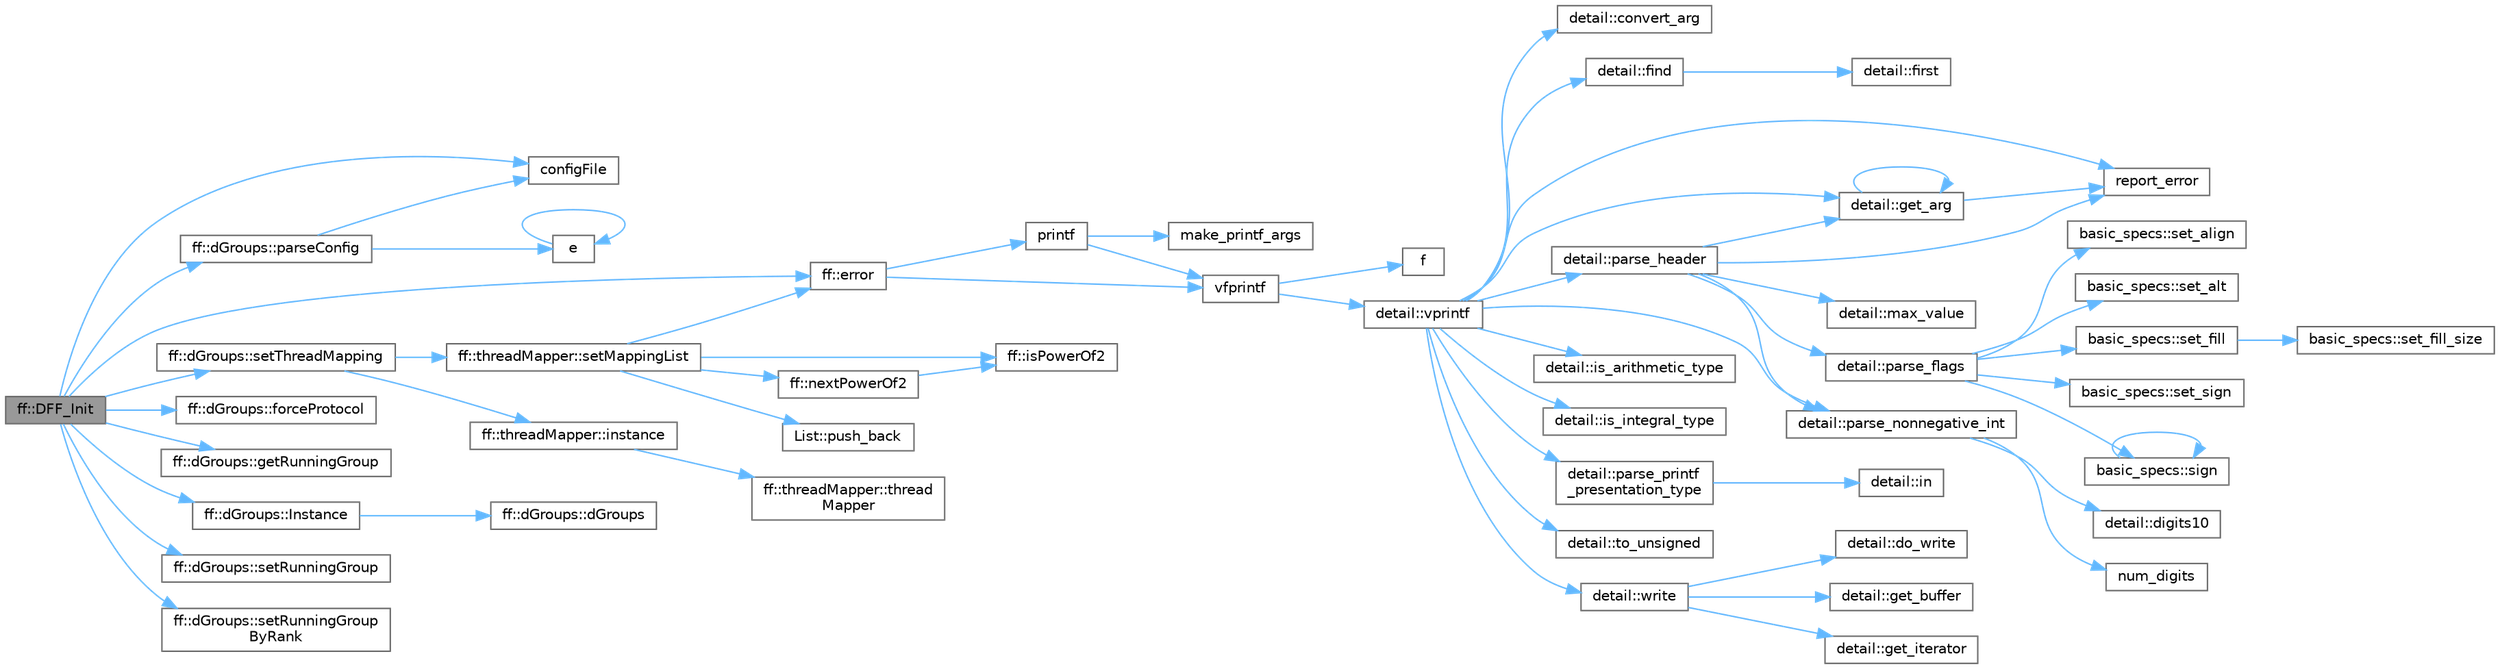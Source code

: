 digraph "ff::DFF_Init"
{
 // LATEX_PDF_SIZE
  bgcolor="transparent";
  edge [fontname=Helvetica,fontsize=10,labelfontname=Helvetica,labelfontsize=10];
  node [fontname=Helvetica,fontsize=10,shape=box,height=0.2,width=0.4];
  rankdir="LR";
  Node1 [id="Node000001",label="ff::DFF_Init",height=0.2,width=0.4,color="gray40", fillcolor="grey60", style="filled", fontcolor="black",tooltip=" "];
  Node1 -> Node2 [id="edge1_Node000001_Node000002",color="steelblue1",style="solid",tooltip=" "];
  Node2 [id="Node000002",label="configFile",height=0.2,width=0.4,color="grey40", fillcolor="white", style="filled",URL="$dff__run_8cpp.html#a38ae412dc79c65b339fe314c3aaf4544",tooltip=" "];
  Node1 -> Node3 [id="edge2_Node000001_Node000003",color="steelblue1",style="solid",tooltip=" "];
  Node3 [id="Node000003",label="ff::error",height=0.2,width=0.4,color="grey40", fillcolor="white", style="filled",URL="$namespaceff.html#a27d926d29b55e019eba5b70672301d82",tooltip=" "];
  Node3 -> Node4 [id="edge3_Node000003_Node000004",color="steelblue1",style="solid",tooltip=" "];
  Node4 [id="Node000004",label="printf",height=0.2,width=0.4,color="grey40", fillcolor="white", style="filled",URL="$printf_8h.html#aee3ed3a831f25f07e7be3919fff2203a",tooltip=" "];
  Node4 -> Node5 [id="edge4_Node000004_Node000005",color="steelblue1",style="solid",tooltip=" "];
  Node5 [id="Node000005",label="make_printf_args",height=0.2,width=0.4,color="grey40", fillcolor="white", style="filled",URL="$printf_8h.html#a27dcc0efcda04388971dbea3c875f122",tooltip=" "];
  Node4 -> Node6 [id="edge5_Node000004_Node000006",color="steelblue1",style="solid",tooltip=" "];
  Node6 [id="Node000006",label="vfprintf",height=0.2,width=0.4,color="grey40", fillcolor="white", style="filled",URL="$printf_8h.html#abb30aad964fc771fb52cf3ad88649df2",tooltip=" "];
  Node6 -> Node7 [id="edge6_Node000006_Node000007",color="steelblue1",style="solid",tooltip=" "];
  Node7 [id="Node000007",label="f",height=0.2,width=0.4,color="grey40", fillcolor="white", style="filled",URL="$cxx11__tensor__map_8cpp.html#a7f507fea02198f6cb81c86640c7b1a4e",tooltip=" "];
  Node6 -> Node8 [id="edge7_Node000006_Node000008",color="steelblue1",style="solid",tooltip=" "];
  Node8 [id="Node000008",label="detail::vprintf",height=0.2,width=0.4,color="grey40", fillcolor="white", style="filled",URL="$namespacedetail.html#a1c8c2218e4c822aa8f743fb9c573717f",tooltip=" "];
  Node8 -> Node9 [id="edge8_Node000008_Node000009",color="steelblue1",style="solid",tooltip=" "];
  Node9 [id="Node000009",label="detail::convert_arg",height=0.2,width=0.4,color="grey40", fillcolor="white", style="filled",URL="$namespacedetail.html#a03c11572c9a664266d6925f327dec7f3",tooltip=" "];
  Node8 -> Node10 [id="edge9_Node000008_Node000010",color="steelblue1",style="solid",tooltip=" "];
  Node10 [id="Node000010",label="detail::find",height=0.2,width=0.4,color="grey40", fillcolor="white", style="filled",URL="$namespacedetail.html#a6b71952fab3dc32f3edb2c3e9811d8d9",tooltip=" "];
  Node10 -> Node11 [id="edge10_Node000010_Node000011",color="steelblue1",style="solid",tooltip=" "];
  Node11 [id="Node000011",label="detail::first",height=0.2,width=0.4,color="grey40", fillcolor="white", style="filled",URL="$namespacedetail.html#a02319a3deb124802b88b61f85987df5e",tooltip=" "];
  Node8 -> Node12 [id="edge11_Node000008_Node000012",color="steelblue1",style="solid",tooltip=" "];
  Node12 [id="Node000012",label="detail::get_arg",height=0.2,width=0.4,color="grey40", fillcolor="white", style="filled",URL="$namespacedetail.html#a342ef250e45bd09b2ef666b6fae1c355",tooltip=" "];
  Node12 -> Node12 [id="edge12_Node000012_Node000012",color="steelblue1",style="solid",tooltip=" "];
  Node12 -> Node13 [id="edge13_Node000012_Node000013",color="steelblue1",style="solid",tooltip=" "];
  Node13 [id="Node000013",label="report_error",height=0.2,width=0.4,color="grey40", fillcolor="white", style="filled",URL="$format-inl_8h.html#a5555893692b00b61b3886349332fd01f",tooltip=" "];
  Node8 -> Node14 [id="edge14_Node000008_Node000014",color="steelblue1",style="solid",tooltip=" "];
  Node14 [id="Node000014",label="detail::is_arithmetic_type",height=0.2,width=0.4,color="grey40", fillcolor="white", style="filled",URL="$namespacedetail.html#a802c50a56a3495fdab6020b375ba1389",tooltip=" "];
  Node8 -> Node15 [id="edge15_Node000008_Node000015",color="steelblue1",style="solid",tooltip=" "];
  Node15 [id="Node000015",label="detail::is_integral_type",height=0.2,width=0.4,color="grey40", fillcolor="white", style="filled",URL="$namespacedetail.html#a2a60f8d1bee41b803f43fc42b707b5d1",tooltip=" "];
  Node8 -> Node16 [id="edge16_Node000008_Node000016",color="steelblue1",style="solid",tooltip=" "];
  Node16 [id="Node000016",label="detail::parse_header",height=0.2,width=0.4,color="grey40", fillcolor="white", style="filled",URL="$namespacedetail.html#afc9d93e58b8edb8077f8bc8eee7f4035",tooltip=" "];
  Node16 -> Node12 [id="edge17_Node000016_Node000012",color="steelblue1",style="solid",tooltip=" "];
  Node16 -> Node17 [id="edge18_Node000016_Node000017",color="steelblue1",style="solid",tooltip=" "];
  Node17 [id="Node000017",label="detail::max_value",height=0.2,width=0.4,color="grey40", fillcolor="white", style="filled",URL="$namespacedetail.html#a45c2130c44ebe54179eafcee3cda2bfb",tooltip=" "];
  Node16 -> Node18 [id="edge19_Node000016_Node000018",color="steelblue1",style="solid",tooltip=" "];
  Node18 [id="Node000018",label="detail::parse_flags",height=0.2,width=0.4,color="grey40", fillcolor="white", style="filled",URL="$namespacedetail.html#a4213daed116a37e1767881da51238261",tooltip=" "];
  Node18 -> Node19 [id="edge20_Node000018_Node000019",color="steelblue1",style="solid",tooltip=" "];
  Node19 [id="Node000019",label="basic_specs::set_align",height=0.2,width=0.4,color="grey40", fillcolor="white", style="filled",URL="$classbasic__specs.html#ad73b6f854341aaabc744bf54e6ea6af6",tooltip=" "];
  Node18 -> Node20 [id="edge21_Node000018_Node000020",color="steelblue1",style="solid",tooltip=" "];
  Node20 [id="Node000020",label="basic_specs::set_alt",height=0.2,width=0.4,color="grey40", fillcolor="white", style="filled",URL="$classbasic__specs.html#a5f10314706a8a3d579f882f30d283b61",tooltip=" "];
  Node18 -> Node21 [id="edge22_Node000018_Node000021",color="steelblue1",style="solid",tooltip=" "];
  Node21 [id="Node000021",label="basic_specs::set_fill",height=0.2,width=0.4,color="grey40", fillcolor="white", style="filled",URL="$classbasic__specs.html#a1600987fb39fed5dfdac21b218061a9e",tooltip=" "];
  Node21 -> Node22 [id="edge23_Node000021_Node000022",color="steelblue1",style="solid",tooltip=" "];
  Node22 [id="Node000022",label="basic_specs::set_fill_size",height=0.2,width=0.4,color="grey40", fillcolor="white", style="filled",URL="$classbasic__specs.html#a4b36db5ad1e38169bd6653635d5e69cd",tooltip=" "];
  Node18 -> Node23 [id="edge24_Node000018_Node000023",color="steelblue1",style="solid",tooltip=" "];
  Node23 [id="Node000023",label="basic_specs::set_sign",height=0.2,width=0.4,color="grey40", fillcolor="white", style="filled",URL="$classbasic__specs.html#a7020ec66ba6918727e4102567c5c731a",tooltip=" "];
  Node18 -> Node24 [id="edge25_Node000018_Node000024",color="steelblue1",style="solid",tooltip=" "];
  Node24 [id="Node000024",label="basic_specs::sign",height=0.2,width=0.4,color="grey40", fillcolor="white", style="filled",URL="$classbasic__specs.html#a380e6ff33a8ae05e3ef479bf95696ad2",tooltip=" "];
  Node24 -> Node24 [id="edge26_Node000024_Node000024",color="steelblue1",style="solid",tooltip=" "];
  Node16 -> Node25 [id="edge27_Node000016_Node000025",color="steelblue1",style="solid",tooltip=" "];
  Node25 [id="Node000025",label="detail::parse_nonnegative_int",height=0.2,width=0.4,color="grey40", fillcolor="white", style="filled",URL="$namespacedetail.html#a338caba782225e115a9902d4d0835f5f",tooltip=" "];
  Node25 -> Node26 [id="edge28_Node000025_Node000026",color="steelblue1",style="solid",tooltip=" "];
  Node26 [id="Node000026",label="detail::digits10",height=0.2,width=0.4,color="grey40", fillcolor="white", style="filled",URL="$namespacedetail.html#a3a043db05db2d07deb2d98ba2d04b4eb",tooltip=" "];
  Node25 -> Node27 [id="edge29_Node000025_Node000027",color="steelblue1",style="solid",tooltip=" "];
  Node27 [id="Node000027",label="num_digits",height=0.2,width=0.4,color="grey40", fillcolor="white", style="filled",URL="$_sequence_8c.html#aa16e8c03d098498ad9c8839cf2c48044",tooltip=" "];
  Node16 -> Node13 [id="edge30_Node000016_Node000013",color="steelblue1",style="solid",tooltip=" "];
  Node8 -> Node25 [id="edge31_Node000008_Node000025",color="steelblue1",style="solid",tooltip=" "];
  Node8 -> Node28 [id="edge32_Node000008_Node000028",color="steelblue1",style="solid",tooltip=" "];
  Node28 [id="Node000028",label="detail::parse_printf\l_presentation_type",height=0.2,width=0.4,color="grey40", fillcolor="white", style="filled",URL="$namespacedetail.html#aa2cb095169b23e3a66260ad7078f44cc",tooltip=" "];
  Node28 -> Node29 [id="edge33_Node000028_Node000029",color="steelblue1",style="solid",tooltip=" "];
  Node29 [id="Node000029",label="detail::in",height=0.2,width=0.4,color="grey40", fillcolor="white", style="filled",URL="$namespacedetail.html#a52a5e2ed06c229dcf95ea5c46d48d05e",tooltip=" "];
  Node8 -> Node13 [id="edge34_Node000008_Node000013",color="steelblue1",style="solid",tooltip=" "];
  Node8 -> Node30 [id="edge35_Node000008_Node000030",color="steelblue1",style="solid",tooltip=" "];
  Node30 [id="Node000030",label="detail::to_unsigned",height=0.2,width=0.4,color="grey40", fillcolor="white", style="filled",URL="$namespacedetail.html#a4855e668246c731a97484efc329f2aac",tooltip=" "];
  Node8 -> Node31 [id="edge36_Node000008_Node000031",color="steelblue1",style="solid",tooltip=" "];
  Node31 [id="Node000031",label="detail::write",height=0.2,width=0.4,color="grey40", fillcolor="white", style="filled",URL="$namespacedetail.html#a29dacf26eedc9e3575fb57329a5ca0a3",tooltip=" "];
  Node31 -> Node32 [id="edge37_Node000031_Node000032",color="steelblue1",style="solid",tooltip=" "];
  Node32 [id="Node000032",label="detail::do_write",height=0.2,width=0.4,color="grey40", fillcolor="white", style="filled",URL="$namespacedetail.html#a5007cc441bd246a9096070c10d1ea683",tooltip=" "];
  Node31 -> Node33 [id="edge38_Node000031_Node000033",color="steelblue1",style="solid",tooltip=" "];
  Node33 [id="Node000033",label="detail::get_buffer",height=0.2,width=0.4,color="grey40", fillcolor="white", style="filled",URL="$namespacedetail.html#ad803bb19df422bc4c4f92d75c7564437",tooltip=" "];
  Node31 -> Node34 [id="edge39_Node000031_Node000034",color="steelblue1",style="solid",tooltip=" "];
  Node34 [id="Node000034",label="detail::get_iterator",height=0.2,width=0.4,color="grey40", fillcolor="white", style="filled",URL="$namespacedetail.html#a05e3e231207d3f28f83261c2e7ad2fe5",tooltip=" "];
  Node3 -> Node6 [id="edge40_Node000003_Node000006",color="steelblue1",style="solid",tooltip=" "];
  Node1 -> Node35 [id="edge41_Node000001_Node000035",color="steelblue1",style="solid",tooltip=" "];
  Node35 [id="Node000035",label="ff::dGroups::forceProtocol",height=0.2,width=0.4,color="grey40", fillcolor="white", style="filled",URL="$classff_1_1d_groups.html#a1a9a5860791645ee41fa60229f2ce6d6",tooltip=" "];
  Node1 -> Node36 [id="edge42_Node000001_Node000036",color="steelblue1",style="solid",tooltip=" "];
  Node36 [id="Node000036",label="ff::dGroups::getRunningGroup",height=0.2,width=0.4,color="grey40", fillcolor="white", style="filled",URL="$classff_1_1d_groups.html#a5e1240a7d9f19c470d0b9698eefd6958",tooltip=" "];
  Node1 -> Node37 [id="edge43_Node000001_Node000037",color="steelblue1",style="solid",tooltip=" "];
  Node37 [id="Node000037",label="ff::dGroups::Instance",height=0.2,width=0.4,color="grey40", fillcolor="white", style="filled",URL="$classff_1_1d_groups.html#a89675fbfa24bb29f5d31a93ed1fff153",tooltip=" "];
  Node37 -> Node38 [id="edge44_Node000037_Node000038",color="steelblue1",style="solid",tooltip=" "];
  Node38 [id="Node000038",label="ff::dGroups::dGroups",height=0.2,width=0.4,color="grey40", fillcolor="white", style="filled",URL="$classff_1_1d_groups.html#a3d39f2d6f5c4f47f0957670d8dd34b05",tooltip=" "];
  Node1 -> Node39 [id="edge45_Node000001_Node000039",color="steelblue1",style="solid",tooltip=" "];
  Node39 [id="Node000039",label="ff::dGroups::parseConfig",height=0.2,width=0.4,color="grey40", fillcolor="white", style="filled",URL="$classff_1_1d_groups.html#a20c1bd59176c09b9d60673f476648841",tooltip=" "];
  Node39 -> Node2 [id="edge46_Node000039_Node000002",color="steelblue1",style="solid",tooltip=" "];
  Node39 -> Node40 [id="edge47_Node000039_Node000040",color="steelblue1",style="solid",tooltip=" "];
  Node40 [id="Node000040",label="e",height=0.2,width=0.4,color="grey40", fillcolor="white", style="filled",URL="$_cwise__array__power__array_8cpp.html#a9cb86ff854760bf91a154f2724a9101d",tooltip=" "];
  Node40 -> Node40 [id="edge48_Node000040_Node000040",color="steelblue1",style="solid",tooltip=" "];
  Node1 -> Node41 [id="edge49_Node000001_Node000041",color="steelblue1",style="solid",tooltip=" "];
  Node41 [id="Node000041",label="ff::dGroups::setRunningGroup",height=0.2,width=0.4,color="grey40", fillcolor="white", style="filled",URL="$classff_1_1d_groups.html#abab0934ddcd9ce74d3c16533f743fc9a",tooltip=" "];
  Node1 -> Node42 [id="edge50_Node000001_Node000042",color="steelblue1",style="solid",tooltip=" "];
  Node42 [id="Node000042",label="ff::dGroups::setRunningGroup\lByRank",height=0.2,width=0.4,color="grey40", fillcolor="white", style="filled",URL="$classff_1_1d_groups.html#ad80b7f9c00c1621a4657980636996e52",tooltip=" "];
  Node1 -> Node43 [id="edge51_Node000001_Node000043",color="steelblue1",style="solid",tooltip=" "];
  Node43 [id="Node000043",label="ff::dGroups::setThreadMapping",height=0.2,width=0.4,color="grey40", fillcolor="white", style="filled",URL="$classff_1_1d_groups.html#a2ce0bbe9949e68743506d14c283683da",tooltip=" "];
  Node43 -> Node44 [id="edge52_Node000043_Node000044",color="steelblue1",style="solid",tooltip=" "];
  Node44 [id="Node000044",label="ff::threadMapper::instance",height=0.2,width=0.4,color="grey40", fillcolor="white", style="filled",URL="$classff_1_1thread_mapper.html#ae889e3e371cc7bb4e0fc067f74f097c1",tooltip=" "];
  Node44 -> Node45 [id="edge53_Node000044_Node000045",color="steelblue1",style="solid",tooltip=" "];
  Node45 [id="Node000045",label="ff::threadMapper::thread\lMapper",height=0.2,width=0.4,color="grey40", fillcolor="white", style="filled",URL="$classff_1_1thread_mapper.html#a866a7064d47917d9e4af03ddfa7ae2fc",tooltip=" "];
  Node43 -> Node46 [id="edge54_Node000043_Node000046",color="steelblue1",style="solid",tooltip=" "];
  Node46 [id="Node000046",label="ff::threadMapper::setMappingList",height=0.2,width=0.4,color="grey40", fillcolor="white", style="filled",URL="$classff_1_1thread_mapper.html#a26c07e9815c8da6bf496fccff29bf0c8",tooltip=" "];
  Node46 -> Node3 [id="edge55_Node000046_Node000003",color="steelblue1",style="solid",tooltip=" "];
  Node46 -> Node47 [id="edge56_Node000046_Node000047",color="steelblue1",style="solid",tooltip=" "];
  Node47 [id="Node000047",label="ff::isPowerOf2",height=0.2,width=0.4,color="grey40", fillcolor="white", style="filled",URL="$namespaceff.html#a34913688cd78fe736857184aca78d580",tooltip=" "];
  Node46 -> Node48 [id="edge57_Node000046_Node000048",color="steelblue1",style="solid",tooltip=" "];
  Node48 [id="Node000048",label="ff::nextPowerOf2",height=0.2,width=0.4,color="grey40", fillcolor="white", style="filled",URL="$namespaceff.html#a83452ea25490a41016a08bb9c2efe1c0",tooltip=" "];
  Node48 -> Node47 [id="edge58_Node000048_Node000047",color="steelblue1",style="solid",tooltip=" "];
  Node46 -> Node49 [id="edge59_Node000046_Node000049",color="steelblue1",style="solid",tooltip=" "];
  Node49 [id="Node000049",label="List::push_back",height=0.2,width=0.4,color="grey40", fillcolor="white", style="filled",URL="$class_list.html#aaf772ae932ad2d5c405f6b03fe07b025",tooltip=" "];
}
